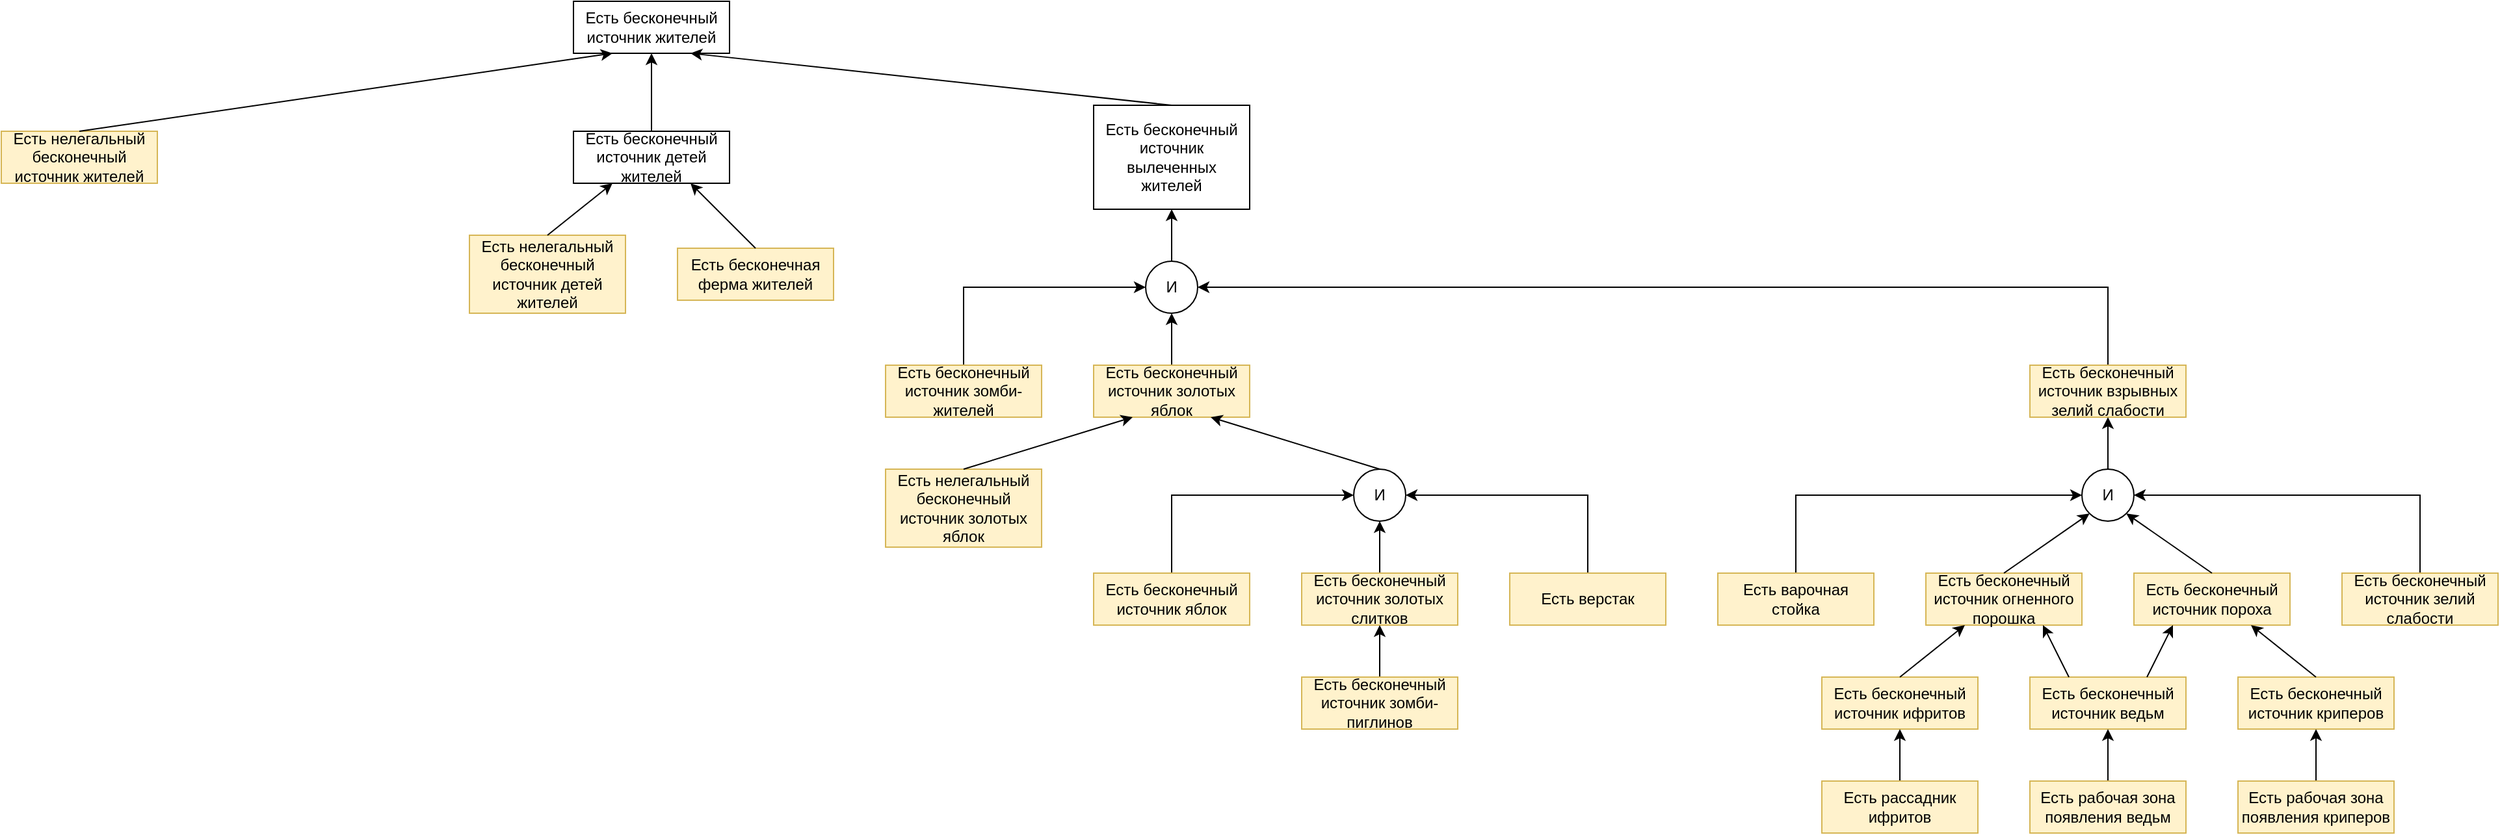 <mxfile version="15.5.8" type="device"><diagram id="dMc-rklSVygdArOSDhZl" name="Page-1"><mxGraphModel dx="657" dy="1154" grid="1" gridSize="10" guides="1" tooltips="1" connect="1" arrows="1" fold="1" page="1" pageScale="1" pageWidth="827" pageHeight="1169" math="0" shadow="0"><root><mxCell id="0"/><mxCell id="1" parent="0"/><mxCell id="pFFubIMupXY1UyNddFsZ-2" value="Есть бесконечный источник жителей" style="rounded=0;whiteSpace=wrap;html=1;" vertex="1" parent="1"><mxGeometry x="520" y="200" width="120" height="40" as="geometry"/></mxCell><mxCell id="pFFubIMupXY1UyNddFsZ-3" value="Есть нелегальный бесконечный источник жителей" style="rounded=0;whiteSpace=wrap;html=1;fillColor=#fff2cc;strokeColor=#d6b656;" vertex="1" parent="1"><mxGeometry x="80" y="300" width="120" height="40" as="geometry"/></mxCell><mxCell id="pFFubIMupXY1UyNddFsZ-4" value="Есть бесконечная&lt;br&gt;ферма жителей" style="rounded=0;whiteSpace=wrap;html=1;fillColor=#fff2cc;strokeColor=#d6b656;" vertex="1" parent="1"><mxGeometry x="600" y="390" width="120" height="40" as="geometry"/></mxCell><mxCell id="pFFubIMupXY1UyNddFsZ-5" value="Есть бесконечный источник вылеченных жителей" style="rounded=0;whiteSpace=wrap;html=1;" vertex="1" parent="1"><mxGeometry x="920" y="280" width="120" height="80" as="geometry"/></mxCell><mxCell id="pFFubIMupXY1UyNddFsZ-6" value="Есть бесконечный источник детей жителей" style="rounded=0;whiteSpace=wrap;html=1;" vertex="1" parent="1"><mxGeometry x="520" y="300" width="120" height="40" as="geometry"/></mxCell><mxCell id="pFFubIMupXY1UyNddFsZ-7" value="Есть нелегальный бесконечный источник детей жителей" style="rounded=0;whiteSpace=wrap;html=1;fillColor=#fff2cc;strokeColor=#d6b656;" vertex="1" parent="1"><mxGeometry x="440" y="380" width="120" height="60" as="geometry"/></mxCell><mxCell id="pFFubIMupXY1UyNddFsZ-13" style="edgeStyle=orthogonalEdgeStyle;rounded=0;orthogonalLoop=1;jettySize=auto;html=1;exitX=0.5;exitY=0;exitDx=0;exitDy=0;entryX=0;entryY=0.5;entryDx=0;entryDy=0;" edge="1" parent="1" source="pFFubIMupXY1UyNddFsZ-9" target="pFFubIMupXY1UyNddFsZ-12"><mxGeometry relative="1" as="geometry"/></mxCell><mxCell id="pFFubIMupXY1UyNddFsZ-9" value="Есть бесконечный источник зомби-жителей" style="rounded=0;whiteSpace=wrap;html=1;fillColor=#fff2cc;strokeColor=#d6b656;" vertex="1" parent="1"><mxGeometry x="760" y="480" width="120" height="40" as="geometry"/></mxCell><mxCell id="pFFubIMupXY1UyNddFsZ-14" style="edgeStyle=orthogonalEdgeStyle;rounded=0;orthogonalLoop=1;jettySize=auto;html=1;exitX=0.5;exitY=0;exitDx=0;exitDy=0;entryX=0.5;entryY=1;entryDx=0;entryDy=0;" edge="1" parent="1" source="pFFubIMupXY1UyNddFsZ-10" target="pFFubIMupXY1UyNddFsZ-12"><mxGeometry relative="1" as="geometry"/></mxCell><mxCell id="pFFubIMupXY1UyNddFsZ-10" value="Есть бесконечный источник золотых яблок" style="rounded=0;whiteSpace=wrap;html=1;fillColor=#fff2cc;strokeColor=#d6b656;" vertex="1" parent="1"><mxGeometry x="920" y="480" width="120" height="40" as="geometry"/></mxCell><mxCell id="pFFubIMupXY1UyNddFsZ-15" style="edgeStyle=orthogonalEdgeStyle;rounded=0;orthogonalLoop=1;jettySize=auto;html=1;exitX=0.5;exitY=0;exitDx=0;exitDy=0;entryX=1;entryY=0.5;entryDx=0;entryDy=0;" edge="1" parent="1" source="pFFubIMupXY1UyNddFsZ-11" target="pFFubIMupXY1UyNddFsZ-12"><mxGeometry relative="1" as="geometry"/></mxCell><mxCell id="pFFubIMupXY1UyNddFsZ-11" value="Есть бесконечный источник взрывных зелий слабости" style="rounded=0;whiteSpace=wrap;html=1;fillColor=#fff2cc;strokeColor=#d6b656;" vertex="1" parent="1"><mxGeometry x="1640" y="480" width="120" height="40" as="geometry"/></mxCell><mxCell id="pFFubIMupXY1UyNddFsZ-20" style="edgeStyle=orthogonalEdgeStyle;rounded=0;orthogonalLoop=1;jettySize=auto;html=1;exitX=0.5;exitY=0;exitDx=0;exitDy=0;entryX=0.5;entryY=1;entryDx=0;entryDy=0;" edge="1" parent="1" source="pFFubIMupXY1UyNddFsZ-12" target="pFFubIMupXY1UyNddFsZ-5"><mxGeometry relative="1" as="geometry"/></mxCell><mxCell id="pFFubIMupXY1UyNddFsZ-12" value="И" style="ellipse;whiteSpace=wrap;html=1;aspect=fixed;" vertex="1" parent="1"><mxGeometry x="960" y="400" width="40" height="40" as="geometry"/></mxCell><mxCell id="pFFubIMupXY1UyNddFsZ-17" value="Есть нелегальный бесконечный источник золотых яблок" style="rounded=0;whiteSpace=wrap;html=1;fillColor=#fff2cc;strokeColor=#d6b656;" vertex="1" parent="1"><mxGeometry x="760" y="560" width="120" height="60" as="geometry"/></mxCell><mxCell id="pFFubIMupXY1UyNddFsZ-25" style="edgeStyle=orthogonalEdgeStyle;rounded=0;orthogonalLoop=1;jettySize=auto;html=1;exitX=0.5;exitY=0;exitDx=0;exitDy=0;entryX=0;entryY=0.5;entryDx=0;entryDy=0;" edge="1" parent="1" source="pFFubIMupXY1UyNddFsZ-18" target="pFFubIMupXY1UyNddFsZ-22"><mxGeometry relative="1" as="geometry"/></mxCell><mxCell id="pFFubIMupXY1UyNddFsZ-18" value="Есть бесконечный источник яблок" style="rounded=0;whiteSpace=wrap;html=1;fillColor=#fff2cc;strokeColor=#d6b656;" vertex="1" parent="1"><mxGeometry x="920" y="640" width="120" height="40" as="geometry"/></mxCell><mxCell id="pFFubIMupXY1UyNddFsZ-23" style="edgeStyle=orthogonalEdgeStyle;rounded=0;orthogonalLoop=1;jettySize=auto;html=1;exitX=0.5;exitY=0;exitDx=0;exitDy=0;entryX=0.5;entryY=1;entryDx=0;entryDy=0;" edge="1" parent="1" source="pFFubIMupXY1UyNddFsZ-19" target="pFFubIMupXY1UyNddFsZ-22"><mxGeometry relative="1" as="geometry"/></mxCell><mxCell id="pFFubIMupXY1UyNddFsZ-19" value="Есть бесконечный источник золотых слитков" style="rounded=0;whiteSpace=wrap;html=1;fillColor=#fff2cc;strokeColor=#d6b656;" vertex="1" parent="1"><mxGeometry x="1080" y="640" width="120" height="40" as="geometry"/></mxCell><mxCell id="pFFubIMupXY1UyNddFsZ-24" style="edgeStyle=orthogonalEdgeStyle;rounded=0;orthogonalLoop=1;jettySize=auto;html=1;exitX=0.5;exitY=0;exitDx=0;exitDy=0;entryX=1;entryY=0.5;entryDx=0;entryDy=0;" edge="1" parent="1" source="pFFubIMupXY1UyNddFsZ-21" target="pFFubIMupXY1UyNddFsZ-22"><mxGeometry relative="1" as="geometry"/></mxCell><mxCell id="pFFubIMupXY1UyNddFsZ-21" value="Есть верстак" style="rounded=0;whiteSpace=wrap;html=1;fillColor=#fff2cc;strokeColor=#d6b656;" vertex="1" parent="1"><mxGeometry x="1240" y="640" width="120" height="40" as="geometry"/></mxCell><mxCell id="pFFubIMupXY1UyNddFsZ-22" value="И" style="ellipse;whiteSpace=wrap;html=1;aspect=fixed;" vertex="1" parent="1"><mxGeometry x="1120" y="560" width="40" height="40" as="geometry"/></mxCell><mxCell id="pFFubIMupXY1UyNddFsZ-26" value="" style="endArrow=classic;html=1;rounded=0;exitX=0.5;exitY=0;exitDx=0;exitDy=0;entryX=0.25;entryY=1;entryDx=0;entryDy=0;" edge="1" parent="1" source="pFFubIMupXY1UyNddFsZ-17" target="pFFubIMupXY1UyNddFsZ-10"><mxGeometry width="50" height="50" relative="1" as="geometry"><mxPoint x="810" y="740" as="sourcePoint"/><mxPoint x="860" y="690" as="targetPoint"/></mxGeometry></mxCell><mxCell id="pFFubIMupXY1UyNddFsZ-27" value="" style="endArrow=classic;html=1;rounded=0;entryX=0.75;entryY=1;entryDx=0;entryDy=0;exitX=0.5;exitY=0;exitDx=0;exitDy=0;" edge="1" parent="1" source="pFFubIMupXY1UyNddFsZ-22" target="pFFubIMupXY1UyNddFsZ-10"><mxGeometry width="50" height="50" relative="1" as="geometry"><mxPoint x="1110" y="790" as="sourcePoint"/><mxPoint x="1160" y="740" as="targetPoint"/></mxGeometry></mxCell><mxCell id="pFFubIMupXY1UyNddFsZ-28" value="" style="endArrow=classic;html=1;rounded=0;entryX=0.75;entryY=1;entryDx=0;entryDy=0;exitX=0.5;exitY=0;exitDx=0;exitDy=0;" edge="1" parent="1" source="pFFubIMupXY1UyNddFsZ-4" target="pFFubIMupXY1UyNddFsZ-6"><mxGeometry width="50" height="50" relative="1" as="geometry"><mxPoint x="670" y="500" as="sourcePoint"/><mxPoint x="720" y="450" as="targetPoint"/></mxGeometry></mxCell><mxCell id="pFFubIMupXY1UyNddFsZ-29" value="" style="endArrow=classic;html=1;rounded=0;exitX=0.5;exitY=0;exitDx=0;exitDy=0;entryX=0.25;entryY=1;entryDx=0;entryDy=0;" edge="1" parent="1" source="pFFubIMupXY1UyNddFsZ-7" target="pFFubIMupXY1UyNddFsZ-6"><mxGeometry width="50" height="50" relative="1" as="geometry"><mxPoint x="560" y="520" as="sourcePoint"/><mxPoint x="610" y="470" as="targetPoint"/></mxGeometry></mxCell><mxCell id="pFFubIMupXY1UyNddFsZ-30" value="" style="endArrow=classic;html=1;rounded=0;entryX=0.5;entryY=1;entryDx=0;entryDy=0;exitX=0.5;exitY=0;exitDx=0;exitDy=0;" edge="1" parent="1" source="pFFubIMupXY1UyNddFsZ-6" target="pFFubIMupXY1UyNddFsZ-2"><mxGeometry width="50" height="50" relative="1" as="geometry"><mxPoint x="700" y="310" as="sourcePoint"/><mxPoint x="750" y="260" as="targetPoint"/></mxGeometry></mxCell><mxCell id="pFFubIMupXY1UyNddFsZ-31" value="" style="endArrow=classic;html=1;rounded=0;entryX=0.25;entryY=1;entryDx=0;entryDy=0;exitX=0.5;exitY=0;exitDx=0;exitDy=0;" edge="1" parent="1" source="pFFubIMupXY1UyNddFsZ-3" target="pFFubIMupXY1UyNddFsZ-2"><mxGeometry width="50" height="50" relative="1" as="geometry"><mxPoint x="330" y="420" as="sourcePoint"/><mxPoint x="380" y="370" as="targetPoint"/></mxGeometry></mxCell><mxCell id="pFFubIMupXY1UyNddFsZ-32" value="" style="endArrow=classic;html=1;rounded=0;entryX=0.75;entryY=1;entryDx=0;entryDy=0;exitX=0.5;exitY=0;exitDx=0;exitDy=0;" edge="1" parent="1" source="pFFubIMupXY1UyNddFsZ-5" target="pFFubIMupXY1UyNddFsZ-2"><mxGeometry width="50" height="50" relative="1" as="geometry"><mxPoint x="800" y="320" as="sourcePoint"/><mxPoint x="850" y="270" as="targetPoint"/></mxGeometry></mxCell><mxCell id="pFFubIMupXY1UyNddFsZ-53" style="edgeStyle=orthogonalEdgeStyle;rounded=0;orthogonalLoop=1;jettySize=auto;html=1;exitX=0.5;exitY=0;exitDx=0;exitDy=0;entryX=0;entryY=0.5;entryDx=0;entryDy=0;" edge="1" parent="1" source="pFFubIMupXY1UyNddFsZ-33" target="pFFubIMupXY1UyNddFsZ-50"><mxGeometry relative="1" as="geometry"/></mxCell><mxCell id="pFFubIMupXY1UyNddFsZ-33" value="Есть варочная стойка" style="rounded=0;whiteSpace=wrap;html=1;fillColor=#fff2cc;strokeColor=#d6b656;" vertex="1" parent="1"><mxGeometry x="1400" y="640" width="120" height="40" as="geometry"/></mxCell><mxCell id="pFFubIMupXY1UyNddFsZ-34" value="Есть бесконечный источник огненного порошка" style="rounded=0;whiteSpace=wrap;html=1;fillColor=#fff2cc;strokeColor=#d6b656;" vertex="1" parent="1"><mxGeometry x="1560" y="640" width="120" height="40" as="geometry"/></mxCell><mxCell id="pFFubIMupXY1UyNddFsZ-35" value="Есть бесконечный источник пороха" style="rounded=0;whiteSpace=wrap;html=1;fillColor=#fff2cc;strokeColor=#d6b656;" vertex="1" parent="1"><mxGeometry x="1720" y="640" width="120" height="40" as="geometry"/></mxCell><mxCell id="pFFubIMupXY1UyNddFsZ-54" style="edgeStyle=orthogonalEdgeStyle;rounded=0;orthogonalLoop=1;jettySize=auto;html=1;exitX=0.5;exitY=0;exitDx=0;exitDy=0;entryX=1;entryY=0.5;entryDx=0;entryDy=0;" edge="1" parent="1" source="pFFubIMupXY1UyNddFsZ-36" target="pFFubIMupXY1UyNddFsZ-50"><mxGeometry relative="1" as="geometry"/></mxCell><mxCell id="pFFubIMupXY1UyNddFsZ-36" value="Есть бесконечный источник зелий слабости" style="rounded=0;whiteSpace=wrap;html=1;fillColor=#fff2cc;strokeColor=#d6b656;" vertex="1" parent="1"><mxGeometry x="1880" y="640" width="120" height="40" as="geometry"/></mxCell><mxCell id="pFFubIMupXY1UyNddFsZ-42" value="Есть бесконечный источник ифритов" style="rounded=0;whiteSpace=wrap;html=1;fillColor=#fff2cc;strokeColor=#d6b656;" vertex="1" parent="1"><mxGeometry x="1480" y="720" width="120" height="40" as="geometry"/></mxCell><mxCell id="pFFubIMupXY1UyNddFsZ-44" value="Есть бесконечный источник криперов" style="rounded=0;whiteSpace=wrap;html=1;fillColor=#fff2cc;strokeColor=#d6b656;" vertex="1" parent="1"><mxGeometry x="1800" y="720" width="120" height="40" as="geometry"/></mxCell><mxCell id="pFFubIMupXY1UyNddFsZ-46" value="" style="endArrow=classic;html=1;rounded=0;exitX=0.5;exitY=0;exitDx=0;exitDy=0;entryX=0.75;entryY=1;entryDx=0;entryDy=0;" edge="1" parent="1" source="pFFubIMupXY1UyNddFsZ-44" target="pFFubIMupXY1UyNddFsZ-35"><mxGeometry width="50" height="50" relative="1" as="geometry"><mxPoint x="1860" y="790" as="sourcePoint"/><mxPoint x="1920" y="730" as="targetPoint"/></mxGeometry></mxCell><mxCell id="pFFubIMupXY1UyNddFsZ-47" value="Есть бесконечный источник ведьм" style="rounded=0;whiteSpace=wrap;html=1;fillColor=#fff2cc;strokeColor=#d6b656;" vertex="1" parent="1"><mxGeometry x="1640" y="720" width="120" height="40" as="geometry"/></mxCell><mxCell id="pFFubIMupXY1UyNddFsZ-48" value="" style="endArrow=classic;html=1;rounded=0;entryX=0.25;entryY=1;entryDx=0;entryDy=0;exitX=0.75;exitY=0;exitDx=0;exitDy=0;" edge="1" parent="1" source="pFFubIMupXY1UyNddFsZ-47" target="pFFubIMupXY1UyNddFsZ-35"><mxGeometry width="50" height="50" relative="1" as="geometry"><mxPoint x="1970" y="860" as="sourcePoint"/><mxPoint x="2020" y="810" as="targetPoint"/></mxGeometry></mxCell><mxCell id="pFFubIMupXY1UyNddFsZ-55" style="edgeStyle=orthogonalEdgeStyle;rounded=0;orthogonalLoop=1;jettySize=auto;html=1;exitX=0.5;exitY=0;exitDx=0;exitDy=0;entryX=0.5;entryY=1;entryDx=0;entryDy=0;" edge="1" parent="1" source="pFFubIMupXY1UyNddFsZ-50" target="pFFubIMupXY1UyNddFsZ-11"><mxGeometry relative="1" as="geometry"/></mxCell><mxCell id="pFFubIMupXY1UyNddFsZ-50" value="И" style="ellipse;whiteSpace=wrap;html=1;aspect=fixed;" vertex="1" parent="1"><mxGeometry x="1680" y="560" width="40" height="40" as="geometry"/></mxCell><mxCell id="pFFubIMupXY1UyNddFsZ-51" value="" style="endArrow=classic;html=1;rounded=0;exitX=0.5;exitY=0;exitDx=0;exitDy=0;entryX=0;entryY=1;entryDx=0;entryDy=0;" edge="1" parent="1" source="pFFubIMupXY1UyNddFsZ-34" target="pFFubIMupXY1UyNddFsZ-50"><mxGeometry width="50" height="50" relative="1" as="geometry"><mxPoint x="1690" y="870" as="sourcePoint"/><mxPoint x="1740" y="820" as="targetPoint"/></mxGeometry></mxCell><mxCell id="pFFubIMupXY1UyNddFsZ-52" value="" style="endArrow=classic;html=1;rounded=0;entryX=1;entryY=1;entryDx=0;entryDy=0;exitX=0.5;exitY=0;exitDx=0;exitDy=0;" edge="1" parent="1" source="pFFubIMupXY1UyNddFsZ-35" target="pFFubIMupXY1UyNddFsZ-50"><mxGeometry width="50" height="50" relative="1" as="geometry"><mxPoint x="1800" y="650" as="sourcePoint"/><mxPoint x="1850" y="600" as="targetPoint"/></mxGeometry></mxCell><mxCell id="pFFubIMupXY1UyNddFsZ-57" style="edgeStyle=orthogonalEdgeStyle;rounded=0;orthogonalLoop=1;jettySize=auto;html=1;exitX=0.5;exitY=0;exitDx=0;exitDy=0;entryX=0.5;entryY=1;entryDx=0;entryDy=0;" edge="1" parent="1" source="pFFubIMupXY1UyNddFsZ-56" target="pFFubIMupXY1UyNddFsZ-44"><mxGeometry relative="1" as="geometry"/></mxCell><mxCell id="pFFubIMupXY1UyNddFsZ-56" value="Есть рабочая зона&lt;br&gt;появления криперов" style="rounded=0;whiteSpace=wrap;html=1;fillColor=#fff2cc;strokeColor=#d6b656;" vertex="1" parent="1"><mxGeometry x="1800" y="800" width="120" height="40" as="geometry"/></mxCell><mxCell id="pFFubIMupXY1UyNddFsZ-59" style="edgeStyle=orthogonalEdgeStyle;rounded=0;orthogonalLoop=1;jettySize=auto;html=1;exitX=0.5;exitY=0;exitDx=0;exitDy=0;entryX=0.5;entryY=1;entryDx=0;entryDy=0;" edge="1" parent="1" source="pFFubIMupXY1UyNddFsZ-58" target="pFFubIMupXY1UyNddFsZ-47"><mxGeometry relative="1" as="geometry"/></mxCell><mxCell id="pFFubIMupXY1UyNddFsZ-58" value="Есть рабочая зона появления ведьм" style="rounded=0;whiteSpace=wrap;html=1;fillColor=#fff2cc;strokeColor=#d6b656;" vertex="1" parent="1"><mxGeometry x="1640" y="800" width="120" height="40" as="geometry"/></mxCell><mxCell id="pFFubIMupXY1UyNddFsZ-61" style="edgeStyle=orthogonalEdgeStyle;rounded=0;orthogonalLoop=1;jettySize=auto;html=1;exitX=0.5;exitY=0;exitDx=0;exitDy=0;entryX=0.5;entryY=1;entryDx=0;entryDy=0;" edge="1" parent="1" source="pFFubIMupXY1UyNddFsZ-60" target="pFFubIMupXY1UyNddFsZ-42"><mxGeometry relative="1" as="geometry"/></mxCell><mxCell id="pFFubIMupXY1UyNddFsZ-60" value="Есть рассадник ифритов" style="rounded=0;whiteSpace=wrap;html=1;fillColor=#fff2cc;strokeColor=#d6b656;" vertex="1" parent="1"><mxGeometry x="1480" y="800" width="120" height="40" as="geometry"/></mxCell><mxCell id="pFFubIMupXY1UyNddFsZ-65" style="edgeStyle=orthogonalEdgeStyle;rounded=0;orthogonalLoop=1;jettySize=auto;html=1;exitX=0.5;exitY=0;exitDx=0;exitDy=0;entryX=0.5;entryY=1;entryDx=0;entryDy=0;" edge="1" parent="1" source="pFFubIMupXY1UyNddFsZ-63" target="pFFubIMupXY1UyNddFsZ-19"><mxGeometry relative="1" as="geometry"/></mxCell><mxCell id="pFFubIMupXY1UyNddFsZ-63" value="Есть бесконечный источник зомби-пиглинов" style="rounded=0;whiteSpace=wrap;html=1;fillColor=#fff2cc;strokeColor=#d6b656;" vertex="1" parent="1"><mxGeometry x="1080" y="720" width="120" height="40" as="geometry"/></mxCell><mxCell id="pFFubIMupXY1UyNddFsZ-68" value="" style="endArrow=classic;html=1;rounded=0;exitX=0.5;exitY=0;exitDx=0;exitDy=0;entryX=0.25;entryY=1;entryDx=0;entryDy=0;" edge="1" parent="1" source="pFFubIMupXY1UyNddFsZ-42" target="pFFubIMupXY1UyNddFsZ-34"><mxGeometry width="50" height="50" relative="1" as="geometry"><mxPoint x="1580" y="840" as="sourcePoint"/><mxPoint x="1630" y="790" as="targetPoint"/></mxGeometry></mxCell><mxCell id="pFFubIMupXY1UyNddFsZ-69" value="" style="endArrow=classic;html=1;rounded=0;entryX=0.75;entryY=1;entryDx=0;entryDy=0;exitX=0.25;exitY=0;exitDx=0;exitDy=0;" edge="1" parent="1" source="pFFubIMupXY1UyNddFsZ-47" target="pFFubIMupXY1UyNddFsZ-34"><mxGeometry width="50" height="50" relative="1" as="geometry"><mxPoint x="1730" y="930" as="sourcePoint"/><mxPoint x="1780" y="880" as="targetPoint"/></mxGeometry></mxCell></root></mxGraphModel></diagram></mxfile>